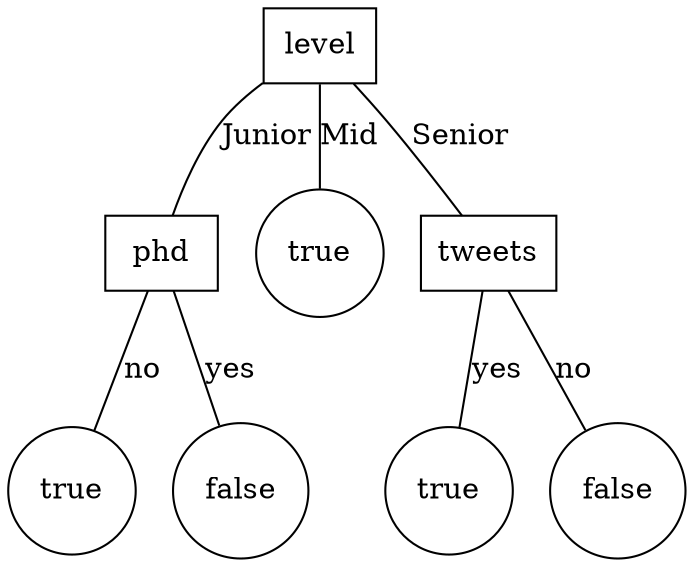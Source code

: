 graph g{
    // declare a node for level
    level [shape=box];
    phd [shape=box];
        true1[shape="circle", label= "true"];
        false1[shape="circle",label= "false"];
    true2[shape="circle",label= "true"];
    tweets[shape=box];
        true3[shape="circle",label= "true"];
        false3[shape="circle",label= "false"];

    level--phd [label="Junior"];
        phd--true1 [label="no"];    
        phd--false1 [label="yes"];   
    level--true2 [label="Mid"];
    level--tweets [label="Senior"];
        tweets--true3 [label="yes"];    
        tweets--false3 [label="no"]; 
}